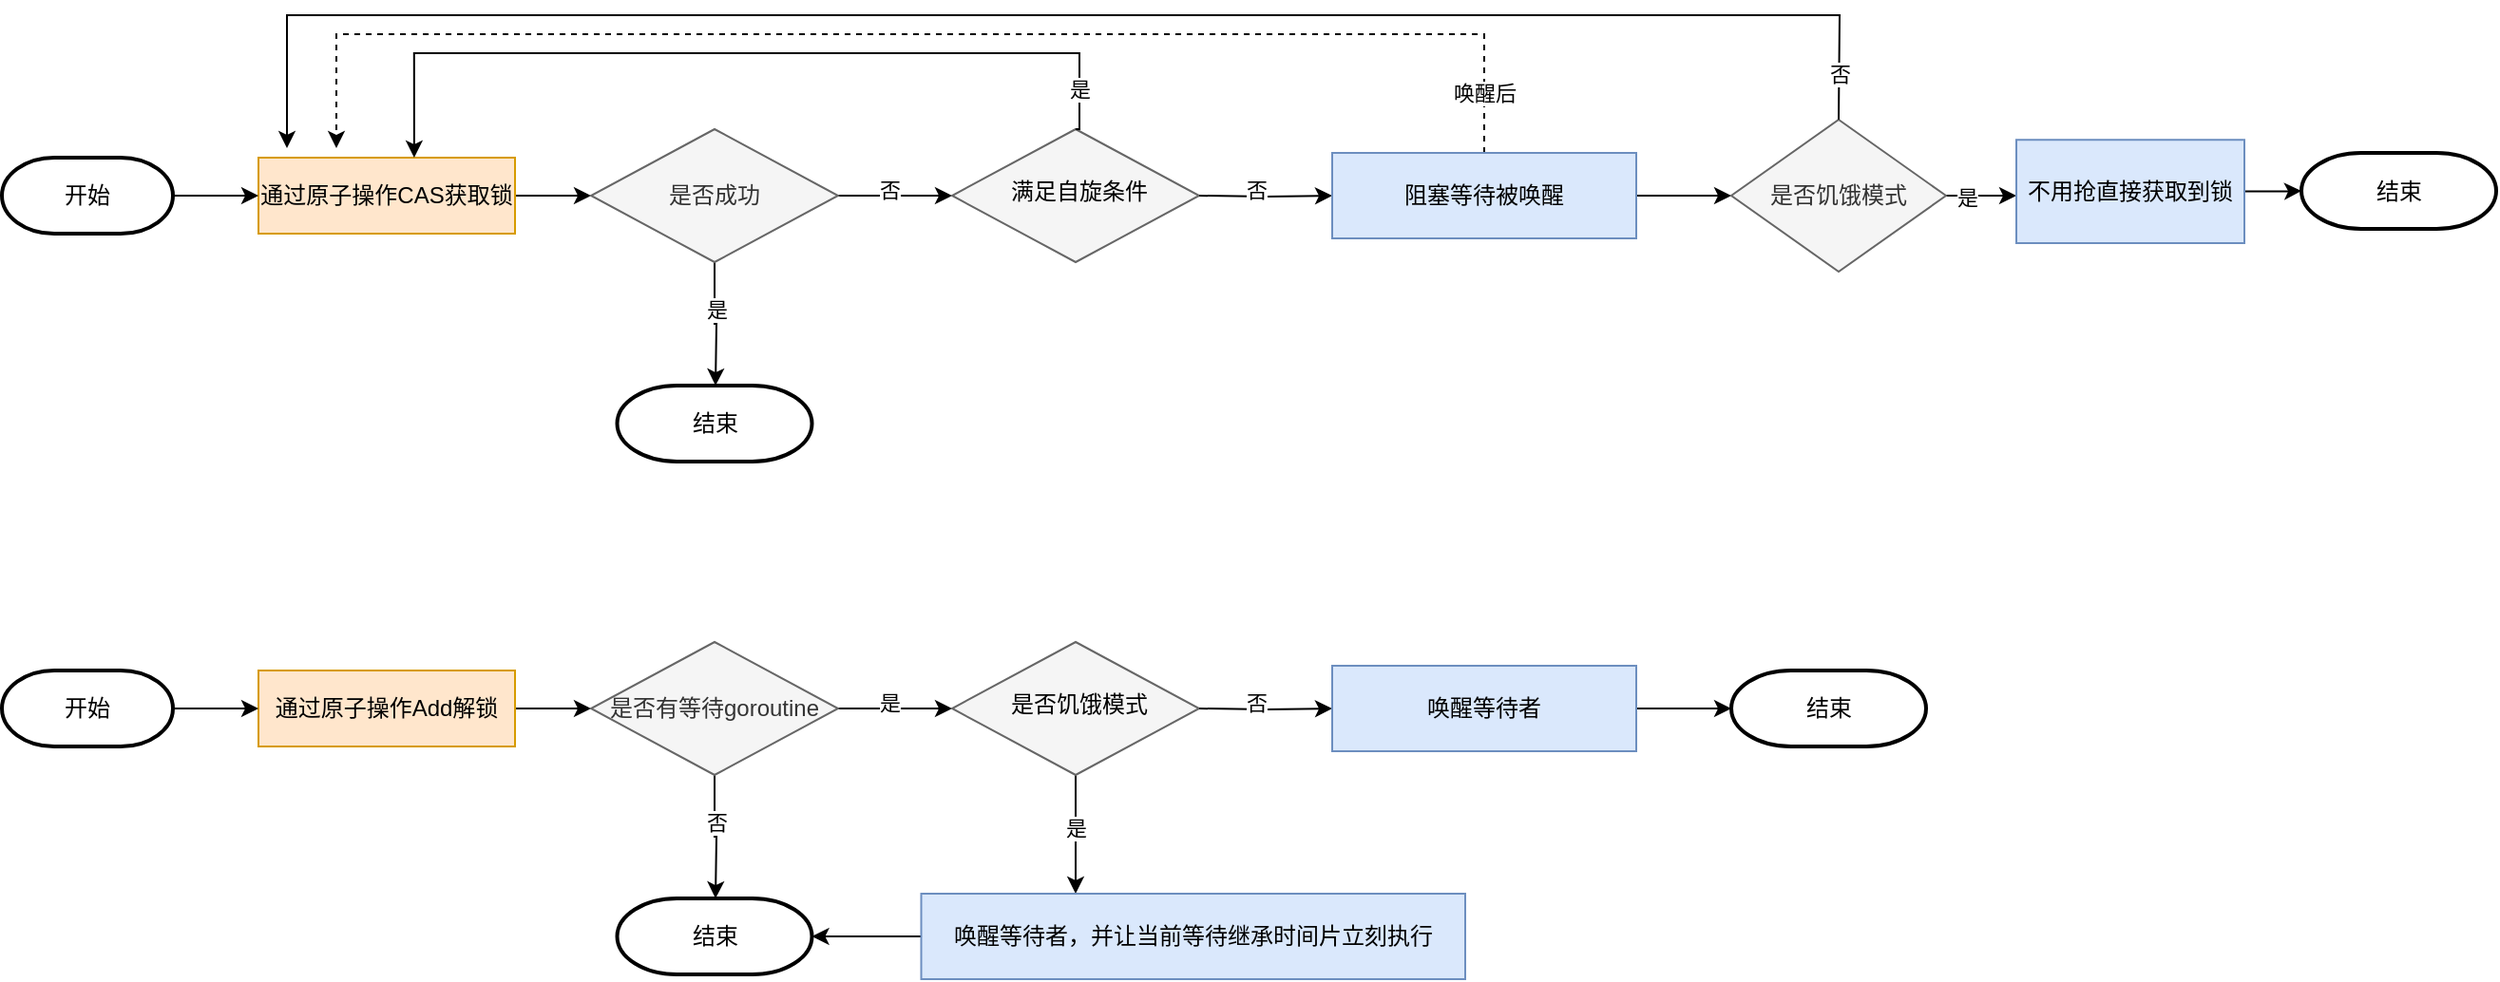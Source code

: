 <mxfile version="17.2.1" type="device"><diagram id="VWLBAwKG16n9PcMwiPXL" name="第 1 页"><mxGraphModel dx="2333" dy="852" grid="1" gridSize="10" guides="1" tooltips="1" connect="1" arrows="1" fold="1" page="1" pageScale="1" pageWidth="827" pageHeight="1169" math="0" shadow="0"><root><mxCell id="0"/><mxCell id="1" parent="0"/><mxCell id="NecsAqnRQ0avDucdS0bz-18" value="" style="edgeStyle=orthogonalEdgeStyle;rounded=0;orthogonalLoop=1;jettySize=auto;html=1;startArrow=none;" parent="1" source="NecsAqnRQ0avDucdS0bz-28" edge="1"><mxGeometry relative="1" as="geometry"><mxPoint x="255.5" y="775" as="targetPoint"/></mxGeometry></mxCell><mxCell id="KW0Rm0l0MQgAlP3Ioloa-30" value="否" style="edgeLabel;html=1;align=center;verticalAlign=middle;resizable=0;points=[];" vertex="1" connectable="0" parent="NecsAqnRQ0avDucdS0bz-18"><mxGeometry x="-0.237" y="1" relative="1" as="geometry"><mxPoint as="offset"/></mxGeometry></mxCell><mxCell id="KW0Rm0l0MQgAlP3Ioloa-8" value="" style="edgeStyle=orthogonalEdgeStyle;rounded=0;orthogonalLoop=1;jettySize=auto;html=1;" edge="1" parent="1" source="NecsAqnRQ0avDucdS0bz-19" target="NecsAqnRQ0avDucdS0bz-28"><mxGeometry relative="1" as="geometry"/></mxCell><mxCell id="NecsAqnRQ0avDucdS0bz-19" value="通过原子操作Add解锁" style="whiteSpace=wrap;html=1;fillColor=#ffe6cc;strokeColor=#d79b00;rounded=0;" parent="1" vertex="1"><mxGeometry x="15" y="655" width="135" height="40" as="geometry"/></mxCell><mxCell id="NecsAqnRQ0avDucdS0bz-24" value="结束" style="strokeWidth=2;html=1;shape=mxgraph.flowchart.terminator;whiteSpace=wrap;" parent="1" vertex="1"><mxGeometry x="203.75" y="775" width="102.5" height="40" as="geometry"/></mxCell><mxCell id="KW0Rm0l0MQgAlP3Ioloa-7" value="" style="edgeStyle=orthogonalEdgeStyle;rounded=0;orthogonalLoop=1;jettySize=auto;html=1;" edge="1" parent="1" source="NecsAqnRQ0avDucdS0bz-30" target="NecsAqnRQ0avDucdS0bz-19"><mxGeometry relative="1" as="geometry"/></mxCell><mxCell id="NecsAqnRQ0avDucdS0bz-30" value="开始" style="strokeWidth=2;html=1;shape=mxgraph.flowchart.terminator;whiteSpace=wrap;" parent="1" vertex="1"><mxGeometry x="-120" y="655" width="90" height="40" as="geometry"/></mxCell><mxCell id="KW0Rm0l0MQgAlP3Ioloa-24" value="" style="edgeStyle=orthogonalEdgeStyle;rounded=0;orthogonalLoop=1;jettySize=auto;html=1;" edge="1" parent="1" source="NecsAqnRQ0avDucdS0bz-28" target="KW0Rm0l0MQgAlP3Ioloa-5"><mxGeometry relative="1" as="geometry"/></mxCell><mxCell id="KW0Rm0l0MQgAlP3Ioloa-31" value="是" style="edgeLabel;html=1;align=center;verticalAlign=middle;resizable=0;points=[];" vertex="1" connectable="0" parent="KW0Rm0l0MQgAlP3Ioloa-24"><mxGeometry x="-0.1" y="3" relative="1" as="geometry"><mxPoint as="offset"/></mxGeometry></mxCell><mxCell id="NecsAqnRQ0avDucdS0bz-28" value="是否有等待goroutine" style="rhombus;whiteSpace=wrap;html=1;fillColor=#f5f5f5;strokeColor=#666666;rounded=0;fontColor=#333333;" parent="1" vertex="1"><mxGeometry x="190" y="640" width="130" height="70" as="geometry"/></mxCell><mxCell id="KW0Rm0l0MQgAlP3Ioloa-41" value="" style="edgeStyle=orthogonalEdgeStyle;rounded=0;orthogonalLoop=1;jettySize=auto;html=1;" edge="1" parent="1" source="KW0Rm0l0MQgAlP3Ioloa-5" target="KW0Rm0l0MQgAlP3Ioloa-15"><mxGeometry relative="1" as="geometry"><Array as="points"><mxPoint x="445" y="765"/><mxPoint x="445" y="765"/></Array></mxGeometry></mxCell><mxCell id="KW0Rm0l0MQgAlP3Ioloa-42" value="是" style="edgeLabel;html=1;align=center;verticalAlign=middle;resizable=0;points=[];" vertex="1" connectable="0" parent="KW0Rm0l0MQgAlP3Ioloa-41"><mxGeometry x="-0.108" relative="1" as="geometry"><mxPoint as="offset"/></mxGeometry></mxCell><mxCell id="KW0Rm0l0MQgAlP3Ioloa-5" value="&lt;span style=&quot;color: rgba(0 , 0 , 0 , 0) ; font-family: monospace ; font-size: 0px&quot;&gt;%3CmxGraphModel%3E%3Croot%3E%3CmxCell%20id%3D%220%22%2F%3E%3CmxCell%20id%3D%221%22%20parent%3D%220%22%2F%3E%3CmxCell%20id%3D%222%22%20value%3D%22%E6%98%AF%E5%90%A6%E6%9C%89%E7%AD%89%E5%BE%85goroutine%22%20style%3D%22rhombus%3BwhiteSpace%3Dwrap%3Bhtml%3D1%3BfillColor%3D%23f5f5f5%3BstrokeColor%3D%23666666%3Brounded%3D0%3BfontColor%3D%23333333%3B%22%20vertex%3D%221%22%20parent%3D%221%22%3E%3CmxGeometry%20x%3D%22242.5%22%20y%3D%22505%22%20width%3D%22130%22%20height%3D%2270%22%20as%3D%22geometry%22%2F%3E%3C%2FmxCell%3E%3C%2Froot%3E%3C%2FmxGraphModel%3Eshi'f&lt;/span&gt;" style="rhombus;whiteSpace=wrap;html=1;fillColor=#f5f5f5;strokeColor=#666666;rounded=0;fontColor=#333333;" vertex="1" parent="1"><mxGeometry x="380" y="640" width="130" height="70" as="geometry"/></mxCell><mxCell id="KW0Rm0l0MQgAlP3Ioloa-22" value="" style="edgeStyle=orthogonalEdgeStyle;rounded=0;orthogonalLoop=1;jettySize=auto;html=1;" edge="1" parent="1" source="KW0Rm0l0MQgAlP3Ioloa-15" target="NecsAqnRQ0avDucdS0bz-24"><mxGeometry relative="1" as="geometry"/></mxCell><mxCell id="KW0Rm0l0MQgAlP3Ioloa-15" value="唤醒等待者，并让当前等待继承时间片立刻执行" style="whiteSpace=wrap;html=1;rounded=0;fillColor=#dae8fc;strokeColor=#6c8ebf;" vertex="1" parent="1"><mxGeometry x="363.75" y="772.5" width="286.25" height="45" as="geometry"/></mxCell><mxCell id="KW0Rm0l0MQgAlP3Ioloa-33" value="" style="edgeStyle=orthogonalEdgeStyle;rounded=0;orthogonalLoop=1;jettySize=auto;html=1;" edge="1" parent="1" target="KW0Rm0l0MQgAlP3Ioloa-32"><mxGeometry relative="1" as="geometry"><mxPoint x="510" y="675" as="sourcePoint"/></mxGeometry></mxCell><mxCell id="KW0Rm0l0MQgAlP3Ioloa-37" value="否" style="edgeLabel;html=1;align=center;verticalAlign=middle;resizable=0;points=[];" vertex="1" connectable="0" parent="KW0Rm0l0MQgAlP3Ioloa-33"><mxGeometry x="-0.143" y="4" relative="1" as="geometry"><mxPoint as="offset"/></mxGeometry></mxCell><mxCell id="KW0Rm0l0MQgAlP3Ioloa-28" value="是否饥饿模式" style="text;html=1;strokeColor=none;fillColor=none;align=center;verticalAlign=middle;whiteSpace=wrap;rounded=0;" vertex="1" parent="1"><mxGeometry x="404" y="660" width="86" height="25" as="geometry"/></mxCell><mxCell id="KW0Rm0l0MQgAlP3Ioloa-40" value="" style="edgeStyle=orthogonalEdgeStyle;rounded=0;orthogonalLoop=1;jettySize=auto;html=1;" edge="1" parent="1" source="KW0Rm0l0MQgAlP3Ioloa-32" target="KW0Rm0l0MQgAlP3Ioloa-36"><mxGeometry relative="1" as="geometry"/></mxCell><mxCell id="KW0Rm0l0MQgAlP3Ioloa-32" value="唤醒等待者" style="whiteSpace=wrap;html=1;rounded=0;fillColor=#dae8fc;strokeColor=#6c8ebf;" vertex="1" parent="1"><mxGeometry x="580" y="652.5" width="160" height="45" as="geometry"/></mxCell><mxCell id="KW0Rm0l0MQgAlP3Ioloa-36" value="结束" style="strokeWidth=2;html=1;shape=mxgraph.flowchart.terminator;whiteSpace=wrap;" vertex="1" parent="1"><mxGeometry x="790" y="655" width="102.5" height="40" as="geometry"/></mxCell><mxCell id="KW0Rm0l0MQgAlP3Ioloa-43" value="" style="edgeStyle=orthogonalEdgeStyle;rounded=0;orthogonalLoop=1;jettySize=auto;html=1;startArrow=none;" edge="1" parent="1" source="KW0Rm0l0MQgAlP3Ioloa-52"><mxGeometry relative="1" as="geometry"><mxPoint x="255.5" y="505" as="targetPoint"/></mxGeometry></mxCell><mxCell id="KW0Rm0l0MQgAlP3Ioloa-44" value="是" style="edgeLabel;html=1;align=center;verticalAlign=middle;resizable=0;points=[];" vertex="1" connectable="0" parent="KW0Rm0l0MQgAlP3Ioloa-43"><mxGeometry x="-0.237" y="1" relative="1" as="geometry"><mxPoint as="offset"/></mxGeometry></mxCell><mxCell id="KW0Rm0l0MQgAlP3Ioloa-45" value="" style="edgeStyle=orthogonalEdgeStyle;rounded=0;orthogonalLoop=1;jettySize=auto;html=1;" edge="1" parent="1" source="KW0Rm0l0MQgAlP3Ioloa-46" target="KW0Rm0l0MQgAlP3Ioloa-52"><mxGeometry relative="1" as="geometry"/></mxCell><mxCell id="KW0Rm0l0MQgAlP3Ioloa-46" value="通过原子操作CAS获取锁" style="whiteSpace=wrap;html=1;fillColor=#ffe6cc;strokeColor=#d79b00;rounded=0;" vertex="1" parent="1"><mxGeometry x="15" y="385" width="135" height="40" as="geometry"/></mxCell><mxCell id="KW0Rm0l0MQgAlP3Ioloa-47" value="结束" style="strokeWidth=2;html=1;shape=mxgraph.flowchart.terminator;whiteSpace=wrap;" vertex="1" parent="1"><mxGeometry x="203.75" y="505" width="102.5" height="40" as="geometry"/></mxCell><mxCell id="KW0Rm0l0MQgAlP3Ioloa-48" value="" style="edgeStyle=orthogonalEdgeStyle;rounded=0;orthogonalLoop=1;jettySize=auto;html=1;" edge="1" parent="1" source="KW0Rm0l0MQgAlP3Ioloa-49" target="KW0Rm0l0MQgAlP3Ioloa-46"><mxGeometry relative="1" as="geometry"/></mxCell><mxCell id="KW0Rm0l0MQgAlP3Ioloa-49" value="开始" style="strokeWidth=2;html=1;shape=mxgraph.flowchart.terminator;whiteSpace=wrap;" vertex="1" parent="1"><mxGeometry x="-120" y="385" width="90" height="40" as="geometry"/></mxCell><mxCell id="KW0Rm0l0MQgAlP3Ioloa-50" value="" style="edgeStyle=orthogonalEdgeStyle;rounded=0;orthogonalLoop=1;jettySize=auto;html=1;" edge="1" parent="1" source="KW0Rm0l0MQgAlP3Ioloa-52" target="KW0Rm0l0MQgAlP3Ioloa-55"><mxGeometry relative="1" as="geometry"/></mxCell><mxCell id="KW0Rm0l0MQgAlP3Ioloa-51" value="否" style="edgeLabel;html=1;align=center;verticalAlign=middle;resizable=0;points=[];" vertex="1" connectable="0" parent="KW0Rm0l0MQgAlP3Ioloa-50"><mxGeometry x="-0.1" y="3" relative="1" as="geometry"><mxPoint as="offset"/></mxGeometry></mxCell><mxCell id="KW0Rm0l0MQgAlP3Ioloa-52" value="是否成功" style="rhombus;whiteSpace=wrap;html=1;fillColor=#f5f5f5;strokeColor=#666666;rounded=0;fontColor=#333333;" vertex="1" parent="1"><mxGeometry x="190" y="370" width="130" height="70" as="geometry"/></mxCell><mxCell id="KW0Rm0l0MQgAlP3Ioloa-55" value="&lt;span style=&quot;color: rgba(0 , 0 , 0 , 0) ; font-family: monospace ; font-size: 0px&quot;&gt;%3CmxGraphModel%3E%3Croot%3E%3CmxCell%20id%3D%220%22%2F%3E%3CmxCell%20id%3D%221%22%20parent%3D%220%22%2F%3E%3CmxCell%20id%3D%222%22%20value%3D%22%E6%98%AF%E5%90%A6%E6%9C%89%E7%AD%89%E5%BE%85goroutine%22%20style%3D%22rhombus%3BwhiteSpace%3Dwrap%3Bhtml%3D1%3BfillColor%3D%23f5f5f5%3BstrokeColor%3D%23666666%3Brounded%3D0%3BfontColor%3D%23333333%3B%22%20vertex%3D%221%22%20parent%3D%221%22%3E%3CmxGeometry%20x%3D%22242.5%22%20y%3D%22505%22%20width%3D%22130%22%20height%3D%2270%22%20as%3D%22geometry%22%2F%3E%3C%2FmxCell%3E%3C%2Froot%3E%3C%2FmxGraphModel%3Eshi'f&lt;/span&gt;" style="rhombus;whiteSpace=wrap;html=1;fillColor=#f5f5f5;strokeColor=#666666;rounded=0;fontColor=#333333;" vertex="1" parent="1"><mxGeometry x="380" y="370" width="130" height="70" as="geometry"/></mxCell><mxCell id="KW0Rm0l0MQgAlP3Ioloa-58" value="" style="edgeStyle=orthogonalEdgeStyle;rounded=0;orthogonalLoop=1;jettySize=auto;html=1;" edge="1" parent="1" target="KW0Rm0l0MQgAlP3Ioloa-62"><mxGeometry relative="1" as="geometry"><mxPoint x="510" y="405" as="sourcePoint"/></mxGeometry></mxCell><mxCell id="KW0Rm0l0MQgAlP3Ioloa-59" value="否" style="edgeLabel;html=1;align=center;verticalAlign=middle;resizable=0;points=[];" vertex="1" connectable="0" parent="KW0Rm0l0MQgAlP3Ioloa-58"><mxGeometry x="-0.143" y="4" relative="1" as="geometry"><mxPoint as="offset"/></mxGeometry></mxCell><mxCell id="KW0Rm0l0MQgAlP3Ioloa-63" style="edgeStyle=orthogonalEdgeStyle;rounded=0;orthogonalLoop=1;jettySize=auto;html=1;entryX=0.607;entryY=0;entryDx=0;entryDy=0;entryPerimeter=0;exitX=0.5;exitY=0;exitDx=0;exitDy=0;" edge="1" parent="1" source="KW0Rm0l0MQgAlP3Ioloa-55" target="KW0Rm0l0MQgAlP3Ioloa-46"><mxGeometry relative="1" as="geometry"><mxPoint x="450" y="360" as="sourcePoint"/><Array as="points"><mxPoint x="447" y="370"/><mxPoint x="447" y="330"/><mxPoint x="97" y="330"/></Array></mxGeometry></mxCell><mxCell id="KW0Rm0l0MQgAlP3Ioloa-66" value="是" style="edgeLabel;html=1;align=center;verticalAlign=middle;resizable=0;points=[];" vertex="1" connectable="0" parent="KW0Rm0l0MQgAlP3Ioloa-63"><mxGeometry x="-0.888" relative="1" as="geometry"><mxPoint y="2" as="offset"/></mxGeometry></mxCell><mxCell id="KW0Rm0l0MQgAlP3Ioloa-60" value="满足自旋条件" style="text;html=1;strokeColor=none;fillColor=none;align=center;verticalAlign=middle;whiteSpace=wrap;rounded=0;" vertex="1" parent="1"><mxGeometry x="404" y="390" width="86" height="25" as="geometry"/></mxCell><mxCell id="KW0Rm0l0MQgAlP3Ioloa-67" style="edgeStyle=orthogonalEdgeStyle;rounded=0;orthogonalLoop=1;jettySize=auto;html=1;dashed=1;" edge="1" parent="1" source="KW0Rm0l0MQgAlP3Ioloa-62"><mxGeometry relative="1" as="geometry"><mxPoint x="56" y="380" as="targetPoint"/><Array as="points"><mxPoint x="660" y="320"/><mxPoint x="56" y="320"/></Array></mxGeometry></mxCell><mxCell id="KW0Rm0l0MQgAlP3Ioloa-68" value="唤醒后" style="edgeLabel;html=1;align=center;verticalAlign=middle;resizable=0;points=[];" vertex="1" connectable="0" parent="KW0Rm0l0MQgAlP3Ioloa-67"><mxGeometry x="-0.861" relative="1" as="geometry"><mxPoint y="19" as="offset"/></mxGeometry></mxCell><mxCell id="KW0Rm0l0MQgAlP3Ioloa-71" value="" style="edgeStyle=orthogonalEdgeStyle;rounded=0;orthogonalLoop=1;jettySize=auto;html=1;" edge="1" parent="1" source="KW0Rm0l0MQgAlP3Ioloa-62"><mxGeometry relative="1" as="geometry"><mxPoint x="790" y="405" as="targetPoint"/></mxGeometry></mxCell><mxCell id="KW0Rm0l0MQgAlP3Ioloa-62" value="阻塞等待被唤醒" style="whiteSpace=wrap;html=1;rounded=0;fillColor=#dae8fc;strokeColor=#6c8ebf;" vertex="1" parent="1"><mxGeometry x="580" y="382.5" width="160" height="45" as="geometry"/></mxCell><mxCell id="KW0Rm0l0MQgAlP3Ioloa-74" value="" style="edgeStyle=orthogonalEdgeStyle;rounded=0;orthogonalLoop=1;jettySize=auto;html=1;" edge="1" parent="1" source="KW0Rm0l0MQgAlP3Ioloa-72"><mxGeometry relative="1" as="geometry"><mxPoint x="940" y="405" as="targetPoint"/></mxGeometry></mxCell><mxCell id="KW0Rm0l0MQgAlP3Ioloa-79" value="是" style="edgeLabel;html=1;align=center;verticalAlign=middle;resizable=0;points=[];" vertex="1" connectable="0" parent="KW0Rm0l0MQgAlP3Ioloa-74"><mxGeometry x="-0.441" y="-1" relative="1" as="geometry"><mxPoint as="offset"/></mxGeometry></mxCell><mxCell id="KW0Rm0l0MQgAlP3Ioloa-72" value="&lt;span&gt;是否饥饿模式&lt;/span&gt;" style="rhombus;whiteSpace=wrap;html=1;rounded=0;fillColor=#f5f5f5;fontColor=#333333;strokeColor=#666666;" vertex="1" parent="1"><mxGeometry x="790" y="365.01" width="113" height="80" as="geometry"/></mxCell><mxCell id="KW0Rm0l0MQgAlP3Ioloa-77" value="" style="edgeStyle=orthogonalEdgeStyle;rounded=0;orthogonalLoop=1;jettySize=auto;html=1;" edge="1" parent="1" source="KW0Rm0l0MQgAlP3Ioloa-73" target="KW0Rm0l0MQgAlP3Ioloa-76"><mxGeometry relative="1" as="geometry"/></mxCell><mxCell id="KW0Rm0l0MQgAlP3Ioloa-73" value="不用抢直接获取到锁" style="whiteSpace=wrap;html=1;fillColor=#dae8fc;strokeColor=#6c8ebf;rounded=0;" vertex="1" parent="1"><mxGeometry x="940" y="375.62" width="120" height="54.38" as="geometry"/></mxCell><mxCell id="KW0Rm0l0MQgAlP3Ioloa-76" value="结束" style="strokeWidth=2;html=1;shape=mxgraph.flowchart.terminator;whiteSpace=wrap;" vertex="1" parent="1"><mxGeometry x="1090" y="382.5" width="102.5" height="40" as="geometry"/></mxCell><mxCell id="KW0Rm0l0MQgAlP3Ioloa-80" value="" style="endArrow=classic;html=1;rounded=0;exitX=0.5;exitY=0;exitDx=0;exitDy=0;" edge="1" parent="1" source="KW0Rm0l0MQgAlP3Ioloa-72"><mxGeometry width="50" height="50" relative="1" as="geometry"><mxPoint x="860" y="360" as="sourcePoint"/><mxPoint x="30" y="380" as="targetPoint"/><Array as="points"><mxPoint x="847" y="310"/><mxPoint x="40" y="310"/><mxPoint x="30" y="310"/></Array></mxGeometry></mxCell><mxCell id="KW0Rm0l0MQgAlP3Ioloa-81" value="否" style="edgeLabel;html=1;align=center;verticalAlign=middle;resizable=0;points=[];" vertex="1" connectable="0" parent="KW0Rm0l0MQgAlP3Ioloa-80"><mxGeometry x="-0.912" y="2" relative="1" as="geometry"><mxPoint x="2" y="17" as="offset"/></mxGeometry></mxCell></root></mxGraphModel></diagram></mxfile>
